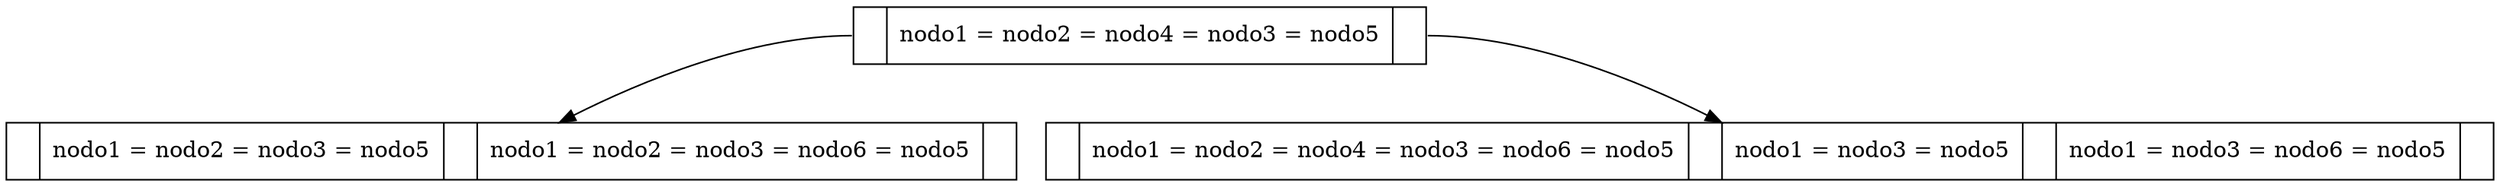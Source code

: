 digraph G {
node [shape=record];
node0[label = "<f0> | <f1> nodo1 = nodo2 = nodo4 = nodo3 = nodo5 | <f2> "]
node1[label = "<f0> | <f1> nodo1 = nodo2 = nodo3 = nodo5 | <f2> | <f3> nodo1 = nodo2 = nodo3 = nodo6 = nodo5 | <f4> "]
node2[label = "<f0> | <f1> nodo1 = nodo2 = nodo4 = nodo3 = nodo6 = nodo5 | <f2> | <f3> nodo1 = nodo3 = nodo5 | <f4> | <f5> nodo1 = nodo3 = nodo6 = nodo5 | <f6> "]
node0:f0 -> node1;
node0:f2 -> node2;
}
